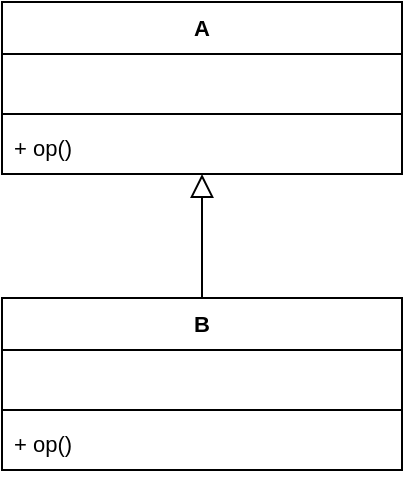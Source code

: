 <mxfile version="24.8.9">
  <diagram name="Seite-1" id="R3SM3dj6xQyFoZwUIkVn">
    <mxGraphModel dx="1242" dy="659" grid="1" gridSize="10" guides="1" tooltips="1" connect="1" arrows="1" fold="1" page="1" pageScale="1" pageWidth="827" pageHeight="1169" math="0" shadow="0">
      <root>
        <mxCell id="0" />
        <mxCell id="1" parent="0" />
        <mxCell id="VLpCQyahV-YSBc2QJgI2-1" value="A" style="swimlane;fontStyle=1;align=center;verticalAlign=top;childLayout=stackLayout;horizontal=1;startSize=26;horizontalStack=0;resizeParent=1;resizeParentMax=0;resizeLast=0;collapsible=0;marginBottom=0;whiteSpace=wrap;html=1;fontFamily=Helvetica;fontSize=11;fontColor=default;labelBackgroundColor=default;" parent="1" vertex="1">
          <mxGeometry x="80" y="82" width="200" height="86" as="geometry" />
        </mxCell>
        <mxCell id="NgbTyd0vvJiO4skPRATE-1" value="&amp;nbsp;&amp;nbsp; " style="text;strokeColor=none;fillColor=none;align=left;verticalAlign=top;spacingLeft=4;spacingRight=4;overflow=hidden;rotatable=0;points=[[0,0.5],[1,0.5]];portConstraint=eastwest;whiteSpace=wrap;html=1;fontFamily=Helvetica;fontSize=11;fontColor=default;labelBackgroundColor=none;" parent="VLpCQyahV-YSBc2QJgI2-1" vertex="1">
          <mxGeometry y="26" width="200" height="26" as="geometry" />
        </mxCell>
        <mxCell id="VLpCQyahV-YSBc2QJgI2-3" value="" style="line;strokeWidth=1;fillColor=none;align=left;verticalAlign=middle;spacingTop=-1;spacingLeft=3;spacingRight=3;rotatable=0;labelPosition=right;points=[];portConstraint=eastwest;strokeColor=inherit;fontFamily=Helvetica;fontSize=11;fontColor=default;labelBackgroundColor=default;" parent="VLpCQyahV-YSBc2QJgI2-1" vertex="1">
          <mxGeometry y="52" width="200" height="8" as="geometry" />
        </mxCell>
        <mxCell id="VLpCQyahV-YSBc2QJgI2-25" value="+ op()" style="text;strokeColor=none;fillColor=none;align=left;verticalAlign=top;spacingLeft=4;spacingRight=4;overflow=hidden;rotatable=0;points=[[0,0.5],[1,0.5]];portConstraint=eastwest;whiteSpace=wrap;html=1;fontFamily=Helvetica;fontSize=11;fontColor=default;labelBackgroundColor=none;" parent="VLpCQyahV-YSBc2QJgI2-1" vertex="1">
          <mxGeometry y="60" width="200" height="26" as="geometry" />
        </mxCell>
        <mxCell id="VLpCQyahV-YSBc2QJgI2-22" value="B" style="swimlane;fontStyle=1;align=center;verticalAlign=top;childLayout=stackLayout;horizontal=1;startSize=26;horizontalStack=0;resizeParent=1;resizeParentMax=0;resizeLast=0;collapsible=0;marginBottom=0;whiteSpace=wrap;html=1;fontFamily=Helvetica;fontSize=11;fontColor=default;labelBackgroundColor=default;" parent="1" vertex="1">
          <mxGeometry x="80" y="230" width="200" height="86" as="geometry" />
        </mxCell>
        <mxCell id="VLpCQyahV-YSBc2QJgI2-23" value="&amp;nbsp;&amp;nbsp; " style="text;strokeColor=none;fillColor=none;align=left;verticalAlign=top;spacingLeft=4;spacingRight=4;overflow=hidden;rotatable=0;points=[[0,0.5],[1,0.5]];portConstraint=eastwest;whiteSpace=wrap;html=1;fontFamily=Helvetica;fontSize=11;fontColor=default;labelBackgroundColor=none;" parent="VLpCQyahV-YSBc2QJgI2-22" vertex="1">
          <mxGeometry y="26" width="200" height="26" as="geometry" />
        </mxCell>
        <mxCell id="VLpCQyahV-YSBc2QJgI2-24" value="" style="line;strokeWidth=1;fillColor=none;align=left;verticalAlign=middle;spacingTop=-1;spacingLeft=3;spacingRight=3;rotatable=0;labelPosition=right;points=[];portConstraint=eastwest;strokeColor=inherit;fontFamily=Helvetica;fontSize=11;fontColor=default;labelBackgroundColor=default;" parent="VLpCQyahV-YSBc2QJgI2-22" vertex="1">
          <mxGeometry y="52" width="200" height="8" as="geometry" />
        </mxCell>
        <mxCell id="VLpCQyahV-YSBc2QJgI2-26" value="+ op()" style="text;strokeColor=none;fillColor=none;align=left;verticalAlign=top;spacingLeft=4;spacingRight=4;overflow=hidden;rotatable=0;points=[[0,0.5],[1,0.5]];portConstraint=eastwest;whiteSpace=wrap;html=1;fontFamily=Helvetica;fontSize=11;fontColor=default;labelBackgroundColor=none;" parent="VLpCQyahV-YSBc2QJgI2-22" vertex="1">
          <mxGeometry y="60" width="200" height="26" as="geometry" />
        </mxCell>
        <mxCell id="VLpCQyahV-YSBc2QJgI2-29" value="" style="endArrow=block;html=1;rounded=0;shadow=0;strokeColor=default;align=center;verticalAlign=middle;fontFamily=Helvetica;fontSize=11;fontColor=default;labelBackgroundColor=default;endSize=9.33;fillColor=none;gradientColor=none;endFill=0;" parent="1" source="VLpCQyahV-YSBc2QJgI2-22" target="VLpCQyahV-YSBc2QJgI2-1" edge="1">
          <mxGeometry width="50" height="50" relative="1" as="geometry">
            <mxPoint x="80" y="270" as="sourcePoint" />
            <mxPoint x="140" y="202" as="targetPoint" />
          </mxGeometry>
        </mxCell>
      </root>
    </mxGraphModel>
  </diagram>
</mxfile>
